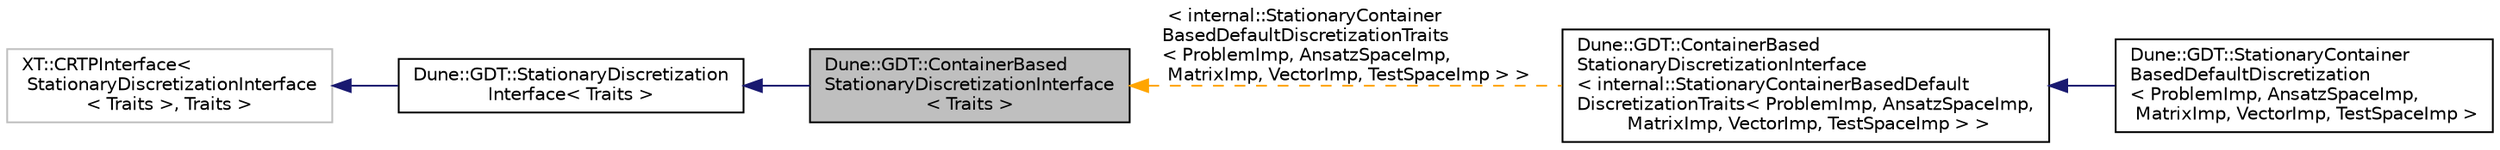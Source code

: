 digraph "Dune::GDT::ContainerBasedStationaryDiscretizationInterface&lt; Traits &gt;"
{
  edge [fontname="Helvetica",fontsize="10",labelfontname="Helvetica",labelfontsize="10"];
  node [fontname="Helvetica",fontsize="10",shape=record];
  rankdir="LR";
  Node1 [label="Dune::GDT::ContainerBased\lStationaryDiscretizationInterface\l\< Traits \>",height=0.2,width=0.4,color="black", fillcolor="grey75", style="filled", fontcolor="black"];
  Node2 -> Node1 [dir="back",color="midnightblue",fontsize="10",style="solid",fontname="Helvetica"];
  Node2 [label="Dune::GDT::StationaryDiscretization\lInterface\< Traits \>",height=0.2,width=0.4,color="black", fillcolor="white", style="filled",URL="$a00449.html"];
  Node3 -> Node2 [dir="back",color="midnightblue",fontsize="10",style="solid",fontname="Helvetica"];
  Node3 [label="XT::CRTPInterface\<\l StationaryDiscretizationInterface\l\< Traits \>, Traits \>",height=0.2,width=0.4,color="grey75", fillcolor="white", style="filled"];
  Node1 -> Node4 [dir="back",color="orange",fontsize="10",style="dashed",label=" \< internal::StationaryContainer\lBasedDefaultDiscretizationTraits\l\< ProblemImp, AnsatzSpaceImp,\l MatrixImp, VectorImp, TestSpaceImp \> \>" ,fontname="Helvetica"];
  Node4 [label="Dune::GDT::ContainerBased\lStationaryDiscretizationInterface\l\< internal::StationaryContainerBasedDefault\lDiscretizationTraits\< ProblemImp, AnsatzSpaceImp,\l MatrixImp, VectorImp, TestSpaceImp \> \>",height=0.2,width=0.4,color="black", fillcolor="white", style="filled",URL="$a00079.html"];
  Node4 -> Node5 [dir="back",color="midnightblue",fontsize="10",style="solid",fontname="Helvetica"];
  Node5 [label="Dune::GDT::StationaryContainer\lBasedDefaultDiscretization\l\< ProblemImp, AnsatzSpaceImp,\l MatrixImp, VectorImp, TestSpaceImp \>",height=0.2,width=0.4,color="black", fillcolor="white", style="filled",URL="$a00447.html"];
}
